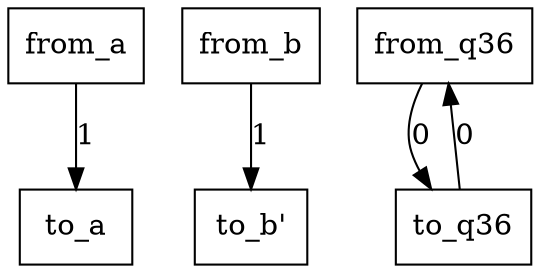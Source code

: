 digraph {
    graph [rankdir=TB
          ,bgcolor=transparent];
    node [shape=box
         ,fillcolor=white
         ,style=filled];
    0 [label=<from_a>];
    1 [label=<from_b>];
    2 [label=<from_q36>];
    3 [label=<to_a>];
    4 [label=<to_q36>];
    5 [label=<to_b'>];
    0 -> 3 [label=1];
    1 -> 5 [label=1];
    2 -> 4 [label=0];
    4 -> 2 [label=0];
}